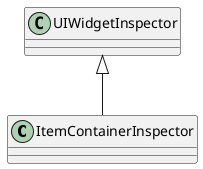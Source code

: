 @startuml
class ItemContainerInspector {
}
UIWidgetInspector <|-- ItemContainerInspector
@enduml
